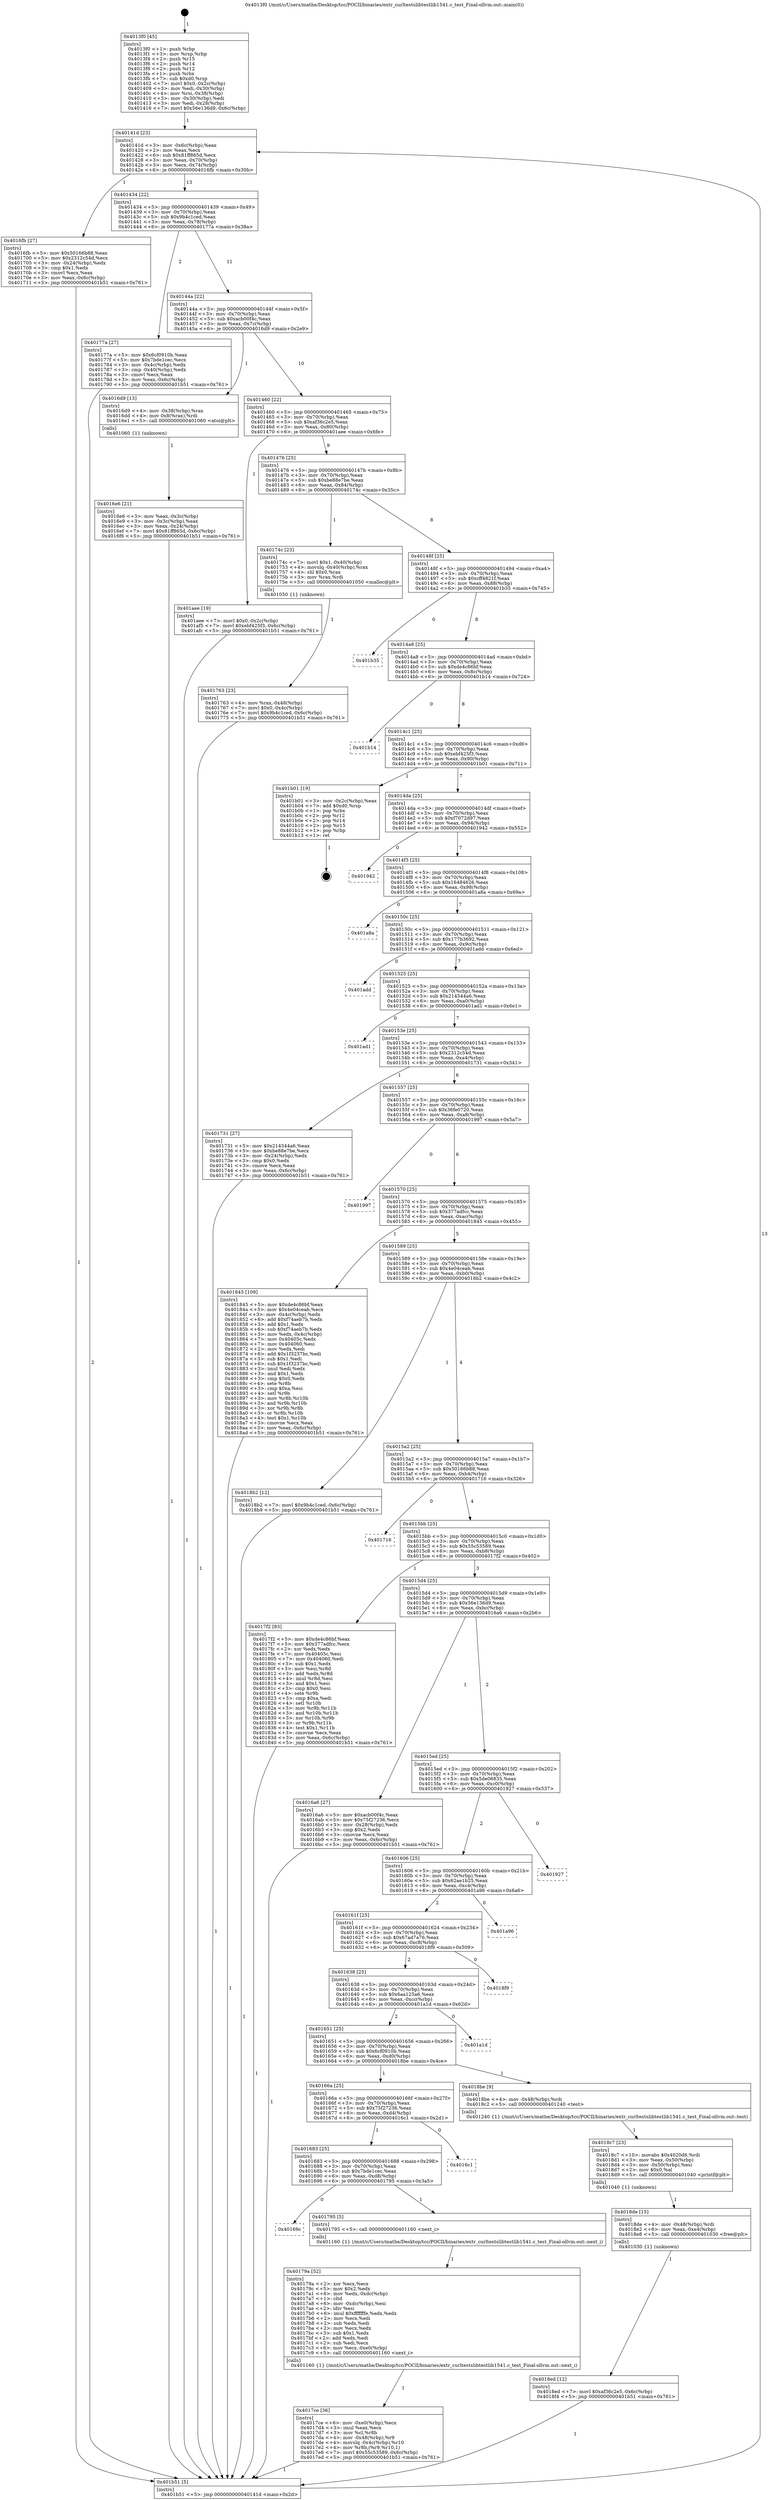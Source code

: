 digraph "0x4013f0" {
  label = "0x4013f0 (/mnt/c/Users/mathe/Desktop/tcc/POCII/binaries/extr_curltestslibtestlib1541.c_test_Final-ollvm.out::main(0))"
  labelloc = "t"
  node[shape=record]

  Entry [label="",width=0.3,height=0.3,shape=circle,fillcolor=black,style=filled]
  "0x40141d" [label="{
     0x40141d [23]\l
     | [instrs]\l
     &nbsp;&nbsp;0x40141d \<+3\>: mov -0x6c(%rbp),%eax\l
     &nbsp;&nbsp;0x401420 \<+2\>: mov %eax,%ecx\l
     &nbsp;&nbsp;0x401422 \<+6\>: sub $0x81ff865d,%ecx\l
     &nbsp;&nbsp;0x401428 \<+3\>: mov %eax,-0x70(%rbp)\l
     &nbsp;&nbsp;0x40142b \<+3\>: mov %ecx,-0x74(%rbp)\l
     &nbsp;&nbsp;0x40142e \<+6\>: je 00000000004016fb \<main+0x30b\>\l
  }"]
  "0x4016fb" [label="{
     0x4016fb [27]\l
     | [instrs]\l
     &nbsp;&nbsp;0x4016fb \<+5\>: mov $0x50166b88,%eax\l
     &nbsp;&nbsp;0x401700 \<+5\>: mov $0x2312c54d,%ecx\l
     &nbsp;&nbsp;0x401705 \<+3\>: mov -0x24(%rbp),%edx\l
     &nbsp;&nbsp;0x401708 \<+3\>: cmp $0x1,%edx\l
     &nbsp;&nbsp;0x40170b \<+3\>: cmovl %ecx,%eax\l
     &nbsp;&nbsp;0x40170e \<+3\>: mov %eax,-0x6c(%rbp)\l
     &nbsp;&nbsp;0x401711 \<+5\>: jmp 0000000000401b51 \<main+0x761\>\l
  }"]
  "0x401434" [label="{
     0x401434 [22]\l
     | [instrs]\l
     &nbsp;&nbsp;0x401434 \<+5\>: jmp 0000000000401439 \<main+0x49\>\l
     &nbsp;&nbsp;0x401439 \<+3\>: mov -0x70(%rbp),%eax\l
     &nbsp;&nbsp;0x40143c \<+5\>: sub $0x9b4c1ced,%eax\l
     &nbsp;&nbsp;0x401441 \<+3\>: mov %eax,-0x78(%rbp)\l
     &nbsp;&nbsp;0x401444 \<+6\>: je 000000000040177a \<main+0x38a\>\l
  }"]
  Exit [label="",width=0.3,height=0.3,shape=circle,fillcolor=black,style=filled,peripheries=2]
  "0x40177a" [label="{
     0x40177a [27]\l
     | [instrs]\l
     &nbsp;&nbsp;0x40177a \<+5\>: mov $0x6cf0910b,%eax\l
     &nbsp;&nbsp;0x40177f \<+5\>: mov $0x7bde1cec,%ecx\l
     &nbsp;&nbsp;0x401784 \<+3\>: mov -0x4c(%rbp),%edx\l
     &nbsp;&nbsp;0x401787 \<+3\>: cmp -0x40(%rbp),%edx\l
     &nbsp;&nbsp;0x40178a \<+3\>: cmovl %ecx,%eax\l
     &nbsp;&nbsp;0x40178d \<+3\>: mov %eax,-0x6c(%rbp)\l
     &nbsp;&nbsp;0x401790 \<+5\>: jmp 0000000000401b51 \<main+0x761\>\l
  }"]
  "0x40144a" [label="{
     0x40144a [22]\l
     | [instrs]\l
     &nbsp;&nbsp;0x40144a \<+5\>: jmp 000000000040144f \<main+0x5f\>\l
     &nbsp;&nbsp;0x40144f \<+3\>: mov -0x70(%rbp),%eax\l
     &nbsp;&nbsp;0x401452 \<+5\>: sub $0xacb00f4c,%eax\l
     &nbsp;&nbsp;0x401457 \<+3\>: mov %eax,-0x7c(%rbp)\l
     &nbsp;&nbsp;0x40145a \<+6\>: je 00000000004016d9 \<main+0x2e9\>\l
  }"]
  "0x4018ed" [label="{
     0x4018ed [12]\l
     | [instrs]\l
     &nbsp;&nbsp;0x4018ed \<+7\>: movl $0xaf36c2e5,-0x6c(%rbp)\l
     &nbsp;&nbsp;0x4018f4 \<+5\>: jmp 0000000000401b51 \<main+0x761\>\l
  }"]
  "0x4016d9" [label="{
     0x4016d9 [13]\l
     | [instrs]\l
     &nbsp;&nbsp;0x4016d9 \<+4\>: mov -0x38(%rbp),%rax\l
     &nbsp;&nbsp;0x4016dd \<+4\>: mov 0x8(%rax),%rdi\l
     &nbsp;&nbsp;0x4016e1 \<+5\>: call 0000000000401060 \<atoi@plt\>\l
     | [calls]\l
     &nbsp;&nbsp;0x401060 \{1\} (unknown)\l
  }"]
  "0x401460" [label="{
     0x401460 [22]\l
     | [instrs]\l
     &nbsp;&nbsp;0x401460 \<+5\>: jmp 0000000000401465 \<main+0x75\>\l
     &nbsp;&nbsp;0x401465 \<+3\>: mov -0x70(%rbp),%eax\l
     &nbsp;&nbsp;0x401468 \<+5\>: sub $0xaf36c2e5,%eax\l
     &nbsp;&nbsp;0x40146d \<+3\>: mov %eax,-0x80(%rbp)\l
     &nbsp;&nbsp;0x401470 \<+6\>: je 0000000000401aee \<main+0x6fe\>\l
  }"]
  "0x4018de" [label="{
     0x4018de [15]\l
     | [instrs]\l
     &nbsp;&nbsp;0x4018de \<+4\>: mov -0x48(%rbp),%rdi\l
     &nbsp;&nbsp;0x4018e2 \<+6\>: mov %eax,-0xe4(%rbp)\l
     &nbsp;&nbsp;0x4018e8 \<+5\>: call 0000000000401030 \<free@plt\>\l
     | [calls]\l
     &nbsp;&nbsp;0x401030 \{1\} (unknown)\l
  }"]
  "0x401aee" [label="{
     0x401aee [19]\l
     | [instrs]\l
     &nbsp;&nbsp;0x401aee \<+7\>: movl $0x0,-0x2c(%rbp)\l
     &nbsp;&nbsp;0x401af5 \<+7\>: movl $0xebf425f3,-0x6c(%rbp)\l
     &nbsp;&nbsp;0x401afc \<+5\>: jmp 0000000000401b51 \<main+0x761\>\l
  }"]
  "0x401476" [label="{
     0x401476 [25]\l
     | [instrs]\l
     &nbsp;&nbsp;0x401476 \<+5\>: jmp 000000000040147b \<main+0x8b\>\l
     &nbsp;&nbsp;0x40147b \<+3\>: mov -0x70(%rbp),%eax\l
     &nbsp;&nbsp;0x40147e \<+5\>: sub $0xbe88e7be,%eax\l
     &nbsp;&nbsp;0x401483 \<+6\>: mov %eax,-0x84(%rbp)\l
     &nbsp;&nbsp;0x401489 \<+6\>: je 000000000040174c \<main+0x35c\>\l
  }"]
  "0x4018c7" [label="{
     0x4018c7 [23]\l
     | [instrs]\l
     &nbsp;&nbsp;0x4018c7 \<+10\>: movabs $0x4020d6,%rdi\l
     &nbsp;&nbsp;0x4018d1 \<+3\>: mov %eax,-0x50(%rbp)\l
     &nbsp;&nbsp;0x4018d4 \<+3\>: mov -0x50(%rbp),%esi\l
     &nbsp;&nbsp;0x4018d7 \<+2\>: mov $0x0,%al\l
     &nbsp;&nbsp;0x4018d9 \<+5\>: call 0000000000401040 \<printf@plt\>\l
     | [calls]\l
     &nbsp;&nbsp;0x401040 \{1\} (unknown)\l
  }"]
  "0x40174c" [label="{
     0x40174c [23]\l
     | [instrs]\l
     &nbsp;&nbsp;0x40174c \<+7\>: movl $0x1,-0x40(%rbp)\l
     &nbsp;&nbsp;0x401753 \<+4\>: movslq -0x40(%rbp),%rax\l
     &nbsp;&nbsp;0x401757 \<+4\>: shl $0x0,%rax\l
     &nbsp;&nbsp;0x40175b \<+3\>: mov %rax,%rdi\l
     &nbsp;&nbsp;0x40175e \<+5\>: call 0000000000401050 \<malloc@plt\>\l
     | [calls]\l
     &nbsp;&nbsp;0x401050 \{1\} (unknown)\l
  }"]
  "0x40148f" [label="{
     0x40148f [25]\l
     | [instrs]\l
     &nbsp;&nbsp;0x40148f \<+5\>: jmp 0000000000401494 \<main+0xa4\>\l
     &nbsp;&nbsp;0x401494 \<+3\>: mov -0x70(%rbp),%eax\l
     &nbsp;&nbsp;0x401497 \<+5\>: sub $0xcff4821f,%eax\l
     &nbsp;&nbsp;0x40149c \<+6\>: mov %eax,-0x88(%rbp)\l
     &nbsp;&nbsp;0x4014a2 \<+6\>: je 0000000000401b35 \<main+0x745\>\l
  }"]
  "0x4017ce" [label="{
     0x4017ce [36]\l
     | [instrs]\l
     &nbsp;&nbsp;0x4017ce \<+6\>: mov -0xe0(%rbp),%ecx\l
     &nbsp;&nbsp;0x4017d4 \<+3\>: imul %eax,%ecx\l
     &nbsp;&nbsp;0x4017d7 \<+3\>: mov %cl,%r8b\l
     &nbsp;&nbsp;0x4017da \<+4\>: mov -0x48(%rbp),%r9\l
     &nbsp;&nbsp;0x4017de \<+4\>: movslq -0x4c(%rbp),%r10\l
     &nbsp;&nbsp;0x4017e2 \<+4\>: mov %r8b,(%r9,%r10,1)\l
     &nbsp;&nbsp;0x4017e6 \<+7\>: movl $0x55c53589,-0x6c(%rbp)\l
     &nbsp;&nbsp;0x4017ed \<+5\>: jmp 0000000000401b51 \<main+0x761\>\l
  }"]
  "0x401b35" [label="{
     0x401b35\l
  }", style=dashed]
  "0x4014a8" [label="{
     0x4014a8 [25]\l
     | [instrs]\l
     &nbsp;&nbsp;0x4014a8 \<+5\>: jmp 00000000004014ad \<main+0xbd\>\l
     &nbsp;&nbsp;0x4014ad \<+3\>: mov -0x70(%rbp),%eax\l
     &nbsp;&nbsp;0x4014b0 \<+5\>: sub $0xde4c86bf,%eax\l
     &nbsp;&nbsp;0x4014b5 \<+6\>: mov %eax,-0x8c(%rbp)\l
     &nbsp;&nbsp;0x4014bb \<+6\>: je 0000000000401b14 \<main+0x724\>\l
  }"]
  "0x40179a" [label="{
     0x40179a [52]\l
     | [instrs]\l
     &nbsp;&nbsp;0x40179a \<+2\>: xor %ecx,%ecx\l
     &nbsp;&nbsp;0x40179c \<+5\>: mov $0x2,%edx\l
     &nbsp;&nbsp;0x4017a1 \<+6\>: mov %edx,-0xdc(%rbp)\l
     &nbsp;&nbsp;0x4017a7 \<+1\>: cltd\l
     &nbsp;&nbsp;0x4017a8 \<+6\>: mov -0xdc(%rbp),%esi\l
     &nbsp;&nbsp;0x4017ae \<+2\>: idiv %esi\l
     &nbsp;&nbsp;0x4017b0 \<+6\>: imul $0xfffffffe,%edx,%edx\l
     &nbsp;&nbsp;0x4017b6 \<+2\>: mov %ecx,%edi\l
     &nbsp;&nbsp;0x4017b8 \<+2\>: sub %edx,%edi\l
     &nbsp;&nbsp;0x4017ba \<+2\>: mov %ecx,%edx\l
     &nbsp;&nbsp;0x4017bc \<+3\>: sub $0x1,%edx\l
     &nbsp;&nbsp;0x4017bf \<+2\>: add %edx,%edi\l
     &nbsp;&nbsp;0x4017c1 \<+2\>: sub %edi,%ecx\l
     &nbsp;&nbsp;0x4017c3 \<+6\>: mov %ecx,-0xe0(%rbp)\l
     &nbsp;&nbsp;0x4017c9 \<+5\>: call 0000000000401160 \<next_i\>\l
     | [calls]\l
     &nbsp;&nbsp;0x401160 \{1\} (/mnt/c/Users/mathe/Desktop/tcc/POCII/binaries/extr_curltestslibtestlib1541.c_test_Final-ollvm.out::next_i)\l
  }"]
  "0x401b14" [label="{
     0x401b14\l
  }", style=dashed]
  "0x4014c1" [label="{
     0x4014c1 [25]\l
     | [instrs]\l
     &nbsp;&nbsp;0x4014c1 \<+5\>: jmp 00000000004014c6 \<main+0xd6\>\l
     &nbsp;&nbsp;0x4014c6 \<+3\>: mov -0x70(%rbp),%eax\l
     &nbsp;&nbsp;0x4014c9 \<+5\>: sub $0xebf425f3,%eax\l
     &nbsp;&nbsp;0x4014ce \<+6\>: mov %eax,-0x90(%rbp)\l
     &nbsp;&nbsp;0x4014d4 \<+6\>: je 0000000000401b01 \<main+0x711\>\l
  }"]
  "0x40169c" [label="{
     0x40169c\l
  }", style=dashed]
  "0x401b01" [label="{
     0x401b01 [19]\l
     | [instrs]\l
     &nbsp;&nbsp;0x401b01 \<+3\>: mov -0x2c(%rbp),%eax\l
     &nbsp;&nbsp;0x401b04 \<+7\>: add $0xd0,%rsp\l
     &nbsp;&nbsp;0x401b0b \<+1\>: pop %rbx\l
     &nbsp;&nbsp;0x401b0c \<+2\>: pop %r12\l
     &nbsp;&nbsp;0x401b0e \<+2\>: pop %r14\l
     &nbsp;&nbsp;0x401b10 \<+2\>: pop %r15\l
     &nbsp;&nbsp;0x401b12 \<+1\>: pop %rbp\l
     &nbsp;&nbsp;0x401b13 \<+1\>: ret\l
  }"]
  "0x4014da" [label="{
     0x4014da [25]\l
     | [instrs]\l
     &nbsp;&nbsp;0x4014da \<+5\>: jmp 00000000004014df \<main+0xef\>\l
     &nbsp;&nbsp;0x4014df \<+3\>: mov -0x70(%rbp),%eax\l
     &nbsp;&nbsp;0x4014e2 \<+5\>: sub $0xf7072d97,%eax\l
     &nbsp;&nbsp;0x4014e7 \<+6\>: mov %eax,-0x94(%rbp)\l
     &nbsp;&nbsp;0x4014ed \<+6\>: je 0000000000401942 \<main+0x552\>\l
  }"]
  "0x401795" [label="{
     0x401795 [5]\l
     | [instrs]\l
     &nbsp;&nbsp;0x401795 \<+5\>: call 0000000000401160 \<next_i\>\l
     | [calls]\l
     &nbsp;&nbsp;0x401160 \{1\} (/mnt/c/Users/mathe/Desktop/tcc/POCII/binaries/extr_curltestslibtestlib1541.c_test_Final-ollvm.out::next_i)\l
  }"]
  "0x401942" [label="{
     0x401942\l
  }", style=dashed]
  "0x4014f3" [label="{
     0x4014f3 [25]\l
     | [instrs]\l
     &nbsp;&nbsp;0x4014f3 \<+5\>: jmp 00000000004014f8 \<main+0x108\>\l
     &nbsp;&nbsp;0x4014f8 \<+3\>: mov -0x70(%rbp),%eax\l
     &nbsp;&nbsp;0x4014fb \<+5\>: sub $0x16484626,%eax\l
     &nbsp;&nbsp;0x401500 \<+6\>: mov %eax,-0x98(%rbp)\l
     &nbsp;&nbsp;0x401506 \<+6\>: je 0000000000401a8a \<main+0x69a\>\l
  }"]
  "0x401683" [label="{
     0x401683 [25]\l
     | [instrs]\l
     &nbsp;&nbsp;0x401683 \<+5\>: jmp 0000000000401688 \<main+0x298\>\l
     &nbsp;&nbsp;0x401688 \<+3\>: mov -0x70(%rbp),%eax\l
     &nbsp;&nbsp;0x40168b \<+5\>: sub $0x7bde1cec,%eax\l
     &nbsp;&nbsp;0x401690 \<+6\>: mov %eax,-0xd8(%rbp)\l
     &nbsp;&nbsp;0x401696 \<+6\>: je 0000000000401795 \<main+0x3a5\>\l
  }"]
  "0x401a8a" [label="{
     0x401a8a\l
  }", style=dashed]
  "0x40150c" [label="{
     0x40150c [25]\l
     | [instrs]\l
     &nbsp;&nbsp;0x40150c \<+5\>: jmp 0000000000401511 \<main+0x121\>\l
     &nbsp;&nbsp;0x401511 \<+3\>: mov -0x70(%rbp),%eax\l
     &nbsp;&nbsp;0x401514 \<+5\>: sub $0x177b3692,%eax\l
     &nbsp;&nbsp;0x401519 \<+6\>: mov %eax,-0x9c(%rbp)\l
     &nbsp;&nbsp;0x40151f \<+6\>: je 0000000000401add \<main+0x6ed\>\l
  }"]
  "0x4016c1" [label="{
     0x4016c1\l
  }", style=dashed]
  "0x401add" [label="{
     0x401add\l
  }", style=dashed]
  "0x401525" [label="{
     0x401525 [25]\l
     | [instrs]\l
     &nbsp;&nbsp;0x401525 \<+5\>: jmp 000000000040152a \<main+0x13a\>\l
     &nbsp;&nbsp;0x40152a \<+3\>: mov -0x70(%rbp),%eax\l
     &nbsp;&nbsp;0x40152d \<+5\>: sub $0x214544a6,%eax\l
     &nbsp;&nbsp;0x401532 \<+6\>: mov %eax,-0xa0(%rbp)\l
     &nbsp;&nbsp;0x401538 \<+6\>: je 0000000000401ad1 \<main+0x6e1\>\l
  }"]
  "0x40166a" [label="{
     0x40166a [25]\l
     | [instrs]\l
     &nbsp;&nbsp;0x40166a \<+5\>: jmp 000000000040166f \<main+0x27f\>\l
     &nbsp;&nbsp;0x40166f \<+3\>: mov -0x70(%rbp),%eax\l
     &nbsp;&nbsp;0x401672 \<+5\>: sub $0x75f27236,%eax\l
     &nbsp;&nbsp;0x401677 \<+6\>: mov %eax,-0xd4(%rbp)\l
     &nbsp;&nbsp;0x40167d \<+6\>: je 00000000004016c1 \<main+0x2d1\>\l
  }"]
  "0x401ad1" [label="{
     0x401ad1\l
  }", style=dashed]
  "0x40153e" [label="{
     0x40153e [25]\l
     | [instrs]\l
     &nbsp;&nbsp;0x40153e \<+5\>: jmp 0000000000401543 \<main+0x153\>\l
     &nbsp;&nbsp;0x401543 \<+3\>: mov -0x70(%rbp),%eax\l
     &nbsp;&nbsp;0x401546 \<+5\>: sub $0x2312c54d,%eax\l
     &nbsp;&nbsp;0x40154b \<+6\>: mov %eax,-0xa4(%rbp)\l
     &nbsp;&nbsp;0x401551 \<+6\>: je 0000000000401731 \<main+0x341\>\l
  }"]
  "0x4018be" [label="{
     0x4018be [9]\l
     | [instrs]\l
     &nbsp;&nbsp;0x4018be \<+4\>: mov -0x48(%rbp),%rdi\l
     &nbsp;&nbsp;0x4018c2 \<+5\>: call 0000000000401240 \<test\>\l
     | [calls]\l
     &nbsp;&nbsp;0x401240 \{1\} (/mnt/c/Users/mathe/Desktop/tcc/POCII/binaries/extr_curltestslibtestlib1541.c_test_Final-ollvm.out::test)\l
  }"]
  "0x401731" [label="{
     0x401731 [27]\l
     | [instrs]\l
     &nbsp;&nbsp;0x401731 \<+5\>: mov $0x214544a6,%eax\l
     &nbsp;&nbsp;0x401736 \<+5\>: mov $0xbe88e7be,%ecx\l
     &nbsp;&nbsp;0x40173b \<+3\>: mov -0x24(%rbp),%edx\l
     &nbsp;&nbsp;0x40173e \<+3\>: cmp $0x0,%edx\l
     &nbsp;&nbsp;0x401741 \<+3\>: cmove %ecx,%eax\l
     &nbsp;&nbsp;0x401744 \<+3\>: mov %eax,-0x6c(%rbp)\l
     &nbsp;&nbsp;0x401747 \<+5\>: jmp 0000000000401b51 \<main+0x761\>\l
  }"]
  "0x401557" [label="{
     0x401557 [25]\l
     | [instrs]\l
     &nbsp;&nbsp;0x401557 \<+5\>: jmp 000000000040155c \<main+0x16c\>\l
     &nbsp;&nbsp;0x40155c \<+3\>: mov -0x70(%rbp),%eax\l
     &nbsp;&nbsp;0x40155f \<+5\>: sub $0x36fe0720,%eax\l
     &nbsp;&nbsp;0x401564 \<+6\>: mov %eax,-0xa8(%rbp)\l
     &nbsp;&nbsp;0x40156a \<+6\>: je 0000000000401997 \<main+0x5a7\>\l
  }"]
  "0x401651" [label="{
     0x401651 [25]\l
     | [instrs]\l
     &nbsp;&nbsp;0x401651 \<+5\>: jmp 0000000000401656 \<main+0x266\>\l
     &nbsp;&nbsp;0x401656 \<+3\>: mov -0x70(%rbp),%eax\l
     &nbsp;&nbsp;0x401659 \<+5\>: sub $0x6cf0910b,%eax\l
     &nbsp;&nbsp;0x40165e \<+6\>: mov %eax,-0xd0(%rbp)\l
     &nbsp;&nbsp;0x401664 \<+6\>: je 00000000004018be \<main+0x4ce\>\l
  }"]
  "0x401997" [label="{
     0x401997\l
  }", style=dashed]
  "0x401570" [label="{
     0x401570 [25]\l
     | [instrs]\l
     &nbsp;&nbsp;0x401570 \<+5\>: jmp 0000000000401575 \<main+0x185\>\l
     &nbsp;&nbsp;0x401575 \<+3\>: mov -0x70(%rbp),%eax\l
     &nbsp;&nbsp;0x401578 \<+5\>: sub $0x377adfcc,%eax\l
     &nbsp;&nbsp;0x40157d \<+6\>: mov %eax,-0xac(%rbp)\l
     &nbsp;&nbsp;0x401583 \<+6\>: je 0000000000401845 \<main+0x455\>\l
  }"]
  "0x401a1d" [label="{
     0x401a1d\l
  }", style=dashed]
  "0x401845" [label="{
     0x401845 [109]\l
     | [instrs]\l
     &nbsp;&nbsp;0x401845 \<+5\>: mov $0xde4c86bf,%eax\l
     &nbsp;&nbsp;0x40184a \<+5\>: mov $0x4e04ceab,%ecx\l
     &nbsp;&nbsp;0x40184f \<+3\>: mov -0x4c(%rbp),%edx\l
     &nbsp;&nbsp;0x401852 \<+6\>: add $0xf74aeb7b,%edx\l
     &nbsp;&nbsp;0x401858 \<+3\>: add $0x1,%edx\l
     &nbsp;&nbsp;0x40185b \<+6\>: sub $0xf74aeb7b,%edx\l
     &nbsp;&nbsp;0x401861 \<+3\>: mov %edx,-0x4c(%rbp)\l
     &nbsp;&nbsp;0x401864 \<+7\>: mov 0x40405c,%edx\l
     &nbsp;&nbsp;0x40186b \<+7\>: mov 0x404060,%esi\l
     &nbsp;&nbsp;0x401872 \<+2\>: mov %edx,%edi\l
     &nbsp;&nbsp;0x401874 \<+6\>: add $0x1f3237bc,%edi\l
     &nbsp;&nbsp;0x40187a \<+3\>: sub $0x1,%edi\l
     &nbsp;&nbsp;0x40187d \<+6\>: sub $0x1f3237bc,%edi\l
     &nbsp;&nbsp;0x401883 \<+3\>: imul %edi,%edx\l
     &nbsp;&nbsp;0x401886 \<+3\>: and $0x1,%edx\l
     &nbsp;&nbsp;0x401889 \<+3\>: cmp $0x0,%edx\l
     &nbsp;&nbsp;0x40188c \<+4\>: sete %r8b\l
     &nbsp;&nbsp;0x401890 \<+3\>: cmp $0xa,%esi\l
     &nbsp;&nbsp;0x401893 \<+4\>: setl %r9b\l
     &nbsp;&nbsp;0x401897 \<+3\>: mov %r8b,%r10b\l
     &nbsp;&nbsp;0x40189a \<+3\>: and %r9b,%r10b\l
     &nbsp;&nbsp;0x40189d \<+3\>: xor %r9b,%r8b\l
     &nbsp;&nbsp;0x4018a0 \<+3\>: or %r8b,%r10b\l
     &nbsp;&nbsp;0x4018a3 \<+4\>: test $0x1,%r10b\l
     &nbsp;&nbsp;0x4018a7 \<+3\>: cmovne %ecx,%eax\l
     &nbsp;&nbsp;0x4018aa \<+3\>: mov %eax,-0x6c(%rbp)\l
     &nbsp;&nbsp;0x4018ad \<+5\>: jmp 0000000000401b51 \<main+0x761\>\l
  }"]
  "0x401589" [label="{
     0x401589 [25]\l
     | [instrs]\l
     &nbsp;&nbsp;0x401589 \<+5\>: jmp 000000000040158e \<main+0x19e\>\l
     &nbsp;&nbsp;0x40158e \<+3\>: mov -0x70(%rbp),%eax\l
     &nbsp;&nbsp;0x401591 \<+5\>: sub $0x4e04ceab,%eax\l
     &nbsp;&nbsp;0x401596 \<+6\>: mov %eax,-0xb0(%rbp)\l
     &nbsp;&nbsp;0x40159c \<+6\>: je 00000000004018b2 \<main+0x4c2\>\l
  }"]
  "0x401638" [label="{
     0x401638 [25]\l
     | [instrs]\l
     &nbsp;&nbsp;0x401638 \<+5\>: jmp 000000000040163d \<main+0x24d\>\l
     &nbsp;&nbsp;0x40163d \<+3\>: mov -0x70(%rbp),%eax\l
     &nbsp;&nbsp;0x401640 \<+5\>: sub $0x6aa125a6,%eax\l
     &nbsp;&nbsp;0x401645 \<+6\>: mov %eax,-0xcc(%rbp)\l
     &nbsp;&nbsp;0x40164b \<+6\>: je 0000000000401a1d \<main+0x62d\>\l
  }"]
  "0x4018b2" [label="{
     0x4018b2 [12]\l
     | [instrs]\l
     &nbsp;&nbsp;0x4018b2 \<+7\>: movl $0x9b4c1ced,-0x6c(%rbp)\l
     &nbsp;&nbsp;0x4018b9 \<+5\>: jmp 0000000000401b51 \<main+0x761\>\l
  }"]
  "0x4015a2" [label="{
     0x4015a2 [25]\l
     | [instrs]\l
     &nbsp;&nbsp;0x4015a2 \<+5\>: jmp 00000000004015a7 \<main+0x1b7\>\l
     &nbsp;&nbsp;0x4015a7 \<+3\>: mov -0x70(%rbp),%eax\l
     &nbsp;&nbsp;0x4015aa \<+5\>: sub $0x50166b88,%eax\l
     &nbsp;&nbsp;0x4015af \<+6\>: mov %eax,-0xb4(%rbp)\l
     &nbsp;&nbsp;0x4015b5 \<+6\>: je 0000000000401716 \<main+0x326\>\l
  }"]
  "0x4018f9" [label="{
     0x4018f9\l
  }", style=dashed]
  "0x401716" [label="{
     0x401716\l
  }", style=dashed]
  "0x4015bb" [label="{
     0x4015bb [25]\l
     | [instrs]\l
     &nbsp;&nbsp;0x4015bb \<+5\>: jmp 00000000004015c0 \<main+0x1d0\>\l
     &nbsp;&nbsp;0x4015c0 \<+3\>: mov -0x70(%rbp),%eax\l
     &nbsp;&nbsp;0x4015c3 \<+5\>: sub $0x55c53589,%eax\l
     &nbsp;&nbsp;0x4015c8 \<+6\>: mov %eax,-0xb8(%rbp)\l
     &nbsp;&nbsp;0x4015ce \<+6\>: je 00000000004017f2 \<main+0x402\>\l
  }"]
  "0x40161f" [label="{
     0x40161f [25]\l
     | [instrs]\l
     &nbsp;&nbsp;0x40161f \<+5\>: jmp 0000000000401624 \<main+0x234\>\l
     &nbsp;&nbsp;0x401624 \<+3\>: mov -0x70(%rbp),%eax\l
     &nbsp;&nbsp;0x401627 \<+5\>: sub $0x67ad7a76,%eax\l
     &nbsp;&nbsp;0x40162c \<+6\>: mov %eax,-0xc8(%rbp)\l
     &nbsp;&nbsp;0x401632 \<+6\>: je 00000000004018f9 \<main+0x509\>\l
  }"]
  "0x4017f2" [label="{
     0x4017f2 [83]\l
     | [instrs]\l
     &nbsp;&nbsp;0x4017f2 \<+5\>: mov $0xde4c86bf,%eax\l
     &nbsp;&nbsp;0x4017f7 \<+5\>: mov $0x377adfcc,%ecx\l
     &nbsp;&nbsp;0x4017fc \<+2\>: xor %edx,%edx\l
     &nbsp;&nbsp;0x4017fe \<+7\>: mov 0x40405c,%esi\l
     &nbsp;&nbsp;0x401805 \<+7\>: mov 0x404060,%edi\l
     &nbsp;&nbsp;0x40180c \<+3\>: sub $0x1,%edx\l
     &nbsp;&nbsp;0x40180f \<+3\>: mov %esi,%r8d\l
     &nbsp;&nbsp;0x401812 \<+3\>: add %edx,%r8d\l
     &nbsp;&nbsp;0x401815 \<+4\>: imul %r8d,%esi\l
     &nbsp;&nbsp;0x401819 \<+3\>: and $0x1,%esi\l
     &nbsp;&nbsp;0x40181c \<+3\>: cmp $0x0,%esi\l
     &nbsp;&nbsp;0x40181f \<+4\>: sete %r9b\l
     &nbsp;&nbsp;0x401823 \<+3\>: cmp $0xa,%edi\l
     &nbsp;&nbsp;0x401826 \<+4\>: setl %r10b\l
     &nbsp;&nbsp;0x40182a \<+3\>: mov %r9b,%r11b\l
     &nbsp;&nbsp;0x40182d \<+3\>: and %r10b,%r11b\l
     &nbsp;&nbsp;0x401830 \<+3\>: xor %r10b,%r9b\l
     &nbsp;&nbsp;0x401833 \<+3\>: or %r9b,%r11b\l
     &nbsp;&nbsp;0x401836 \<+4\>: test $0x1,%r11b\l
     &nbsp;&nbsp;0x40183a \<+3\>: cmovne %ecx,%eax\l
     &nbsp;&nbsp;0x40183d \<+3\>: mov %eax,-0x6c(%rbp)\l
     &nbsp;&nbsp;0x401840 \<+5\>: jmp 0000000000401b51 \<main+0x761\>\l
  }"]
  "0x4015d4" [label="{
     0x4015d4 [25]\l
     | [instrs]\l
     &nbsp;&nbsp;0x4015d4 \<+5\>: jmp 00000000004015d9 \<main+0x1e9\>\l
     &nbsp;&nbsp;0x4015d9 \<+3\>: mov -0x70(%rbp),%eax\l
     &nbsp;&nbsp;0x4015dc \<+5\>: sub $0x56e136d9,%eax\l
     &nbsp;&nbsp;0x4015e1 \<+6\>: mov %eax,-0xbc(%rbp)\l
     &nbsp;&nbsp;0x4015e7 \<+6\>: je 00000000004016a6 \<main+0x2b6\>\l
  }"]
  "0x401a96" [label="{
     0x401a96\l
  }", style=dashed]
  "0x4016a6" [label="{
     0x4016a6 [27]\l
     | [instrs]\l
     &nbsp;&nbsp;0x4016a6 \<+5\>: mov $0xacb00f4c,%eax\l
     &nbsp;&nbsp;0x4016ab \<+5\>: mov $0x75f27236,%ecx\l
     &nbsp;&nbsp;0x4016b0 \<+3\>: mov -0x28(%rbp),%edx\l
     &nbsp;&nbsp;0x4016b3 \<+3\>: cmp $0x2,%edx\l
     &nbsp;&nbsp;0x4016b6 \<+3\>: cmovne %ecx,%eax\l
     &nbsp;&nbsp;0x4016b9 \<+3\>: mov %eax,-0x6c(%rbp)\l
     &nbsp;&nbsp;0x4016bc \<+5\>: jmp 0000000000401b51 \<main+0x761\>\l
  }"]
  "0x4015ed" [label="{
     0x4015ed [25]\l
     | [instrs]\l
     &nbsp;&nbsp;0x4015ed \<+5\>: jmp 00000000004015f2 \<main+0x202\>\l
     &nbsp;&nbsp;0x4015f2 \<+3\>: mov -0x70(%rbp),%eax\l
     &nbsp;&nbsp;0x4015f5 \<+5\>: sub $0x5de06835,%eax\l
     &nbsp;&nbsp;0x4015fa \<+6\>: mov %eax,-0xc0(%rbp)\l
     &nbsp;&nbsp;0x401600 \<+6\>: je 0000000000401927 \<main+0x537\>\l
  }"]
  "0x401b51" [label="{
     0x401b51 [5]\l
     | [instrs]\l
     &nbsp;&nbsp;0x401b51 \<+5\>: jmp 000000000040141d \<main+0x2d\>\l
  }"]
  "0x4013f0" [label="{
     0x4013f0 [45]\l
     | [instrs]\l
     &nbsp;&nbsp;0x4013f0 \<+1\>: push %rbp\l
     &nbsp;&nbsp;0x4013f1 \<+3\>: mov %rsp,%rbp\l
     &nbsp;&nbsp;0x4013f4 \<+2\>: push %r15\l
     &nbsp;&nbsp;0x4013f6 \<+2\>: push %r14\l
     &nbsp;&nbsp;0x4013f8 \<+2\>: push %r12\l
     &nbsp;&nbsp;0x4013fa \<+1\>: push %rbx\l
     &nbsp;&nbsp;0x4013fb \<+7\>: sub $0xd0,%rsp\l
     &nbsp;&nbsp;0x401402 \<+7\>: movl $0x0,-0x2c(%rbp)\l
     &nbsp;&nbsp;0x401409 \<+3\>: mov %edi,-0x30(%rbp)\l
     &nbsp;&nbsp;0x40140c \<+4\>: mov %rsi,-0x38(%rbp)\l
     &nbsp;&nbsp;0x401410 \<+3\>: mov -0x30(%rbp),%edi\l
     &nbsp;&nbsp;0x401413 \<+3\>: mov %edi,-0x28(%rbp)\l
     &nbsp;&nbsp;0x401416 \<+7\>: movl $0x56e136d9,-0x6c(%rbp)\l
  }"]
  "0x4016e6" [label="{
     0x4016e6 [21]\l
     | [instrs]\l
     &nbsp;&nbsp;0x4016e6 \<+3\>: mov %eax,-0x3c(%rbp)\l
     &nbsp;&nbsp;0x4016e9 \<+3\>: mov -0x3c(%rbp),%eax\l
     &nbsp;&nbsp;0x4016ec \<+3\>: mov %eax,-0x24(%rbp)\l
     &nbsp;&nbsp;0x4016ef \<+7\>: movl $0x81ff865d,-0x6c(%rbp)\l
     &nbsp;&nbsp;0x4016f6 \<+5\>: jmp 0000000000401b51 \<main+0x761\>\l
  }"]
  "0x401763" [label="{
     0x401763 [23]\l
     | [instrs]\l
     &nbsp;&nbsp;0x401763 \<+4\>: mov %rax,-0x48(%rbp)\l
     &nbsp;&nbsp;0x401767 \<+7\>: movl $0x0,-0x4c(%rbp)\l
     &nbsp;&nbsp;0x40176e \<+7\>: movl $0x9b4c1ced,-0x6c(%rbp)\l
     &nbsp;&nbsp;0x401775 \<+5\>: jmp 0000000000401b51 \<main+0x761\>\l
  }"]
  "0x401606" [label="{
     0x401606 [25]\l
     | [instrs]\l
     &nbsp;&nbsp;0x401606 \<+5\>: jmp 000000000040160b \<main+0x21b\>\l
     &nbsp;&nbsp;0x40160b \<+3\>: mov -0x70(%rbp),%eax\l
     &nbsp;&nbsp;0x40160e \<+5\>: sub $0x62ae1b25,%eax\l
     &nbsp;&nbsp;0x401613 \<+6\>: mov %eax,-0xc4(%rbp)\l
     &nbsp;&nbsp;0x401619 \<+6\>: je 0000000000401a96 \<main+0x6a6\>\l
  }"]
  "0x401927" [label="{
     0x401927\l
  }", style=dashed]
  Entry -> "0x4013f0" [label=" 1"]
  "0x40141d" -> "0x4016fb" [label=" 1"]
  "0x40141d" -> "0x401434" [label=" 13"]
  "0x401b01" -> Exit [label=" 1"]
  "0x401434" -> "0x40177a" [label=" 2"]
  "0x401434" -> "0x40144a" [label=" 11"]
  "0x401aee" -> "0x401b51" [label=" 1"]
  "0x40144a" -> "0x4016d9" [label=" 1"]
  "0x40144a" -> "0x401460" [label=" 10"]
  "0x4018ed" -> "0x401b51" [label=" 1"]
  "0x401460" -> "0x401aee" [label=" 1"]
  "0x401460" -> "0x401476" [label=" 9"]
  "0x4018de" -> "0x4018ed" [label=" 1"]
  "0x401476" -> "0x40174c" [label=" 1"]
  "0x401476" -> "0x40148f" [label=" 8"]
  "0x4018c7" -> "0x4018de" [label=" 1"]
  "0x40148f" -> "0x401b35" [label=" 0"]
  "0x40148f" -> "0x4014a8" [label=" 8"]
  "0x4018be" -> "0x4018c7" [label=" 1"]
  "0x4014a8" -> "0x401b14" [label=" 0"]
  "0x4014a8" -> "0x4014c1" [label=" 8"]
  "0x4018b2" -> "0x401b51" [label=" 1"]
  "0x4014c1" -> "0x401b01" [label=" 1"]
  "0x4014c1" -> "0x4014da" [label=" 7"]
  "0x401845" -> "0x401b51" [label=" 1"]
  "0x4014da" -> "0x401942" [label=" 0"]
  "0x4014da" -> "0x4014f3" [label=" 7"]
  "0x4017f2" -> "0x401b51" [label=" 1"]
  "0x4014f3" -> "0x401a8a" [label=" 0"]
  "0x4014f3" -> "0x40150c" [label=" 7"]
  "0x40179a" -> "0x4017ce" [label=" 1"]
  "0x40150c" -> "0x401add" [label=" 0"]
  "0x40150c" -> "0x401525" [label=" 7"]
  "0x401795" -> "0x40179a" [label=" 1"]
  "0x401525" -> "0x401ad1" [label=" 0"]
  "0x401525" -> "0x40153e" [label=" 7"]
  "0x401683" -> "0x401795" [label=" 1"]
  "0x40153e" -> "0x401731" [label=" 1"]
  "0x40153e" -> "0x401557" [label=" 6"]
  "0x4017ce" -> "0x401b51" [label=" 1"]
  "0x401557" -> "0x401997" [label=" 0"]
  "0x401557" -> "0x401570" [label=" 6"]
  "0x40166a" -> "0x4016c1" [label=" 0"]
  "0x401570" -> "0x401845" [label=" 1"]
  "0x401570" -> "0x401589" [label=" 5"]
  "0x401683" -> "0x40169c" [label=" 0"]
  "0x401589" -> "0x4018b2" [label=" 1"]
  "0x401589" -> "0x4015a2" [label=" 4"]
  "0x401651" -> "0x4018be" [label=" 1"]
  "0x4015a2" -> "0x401716" [label=" 0"]
  "0x4015a2" -> "0x4015bb" [label=" 4"]
  "0x40166a" -> "0x401683" [label=" 1"]
  "0x4015bb" -> "0x4017f2" [label=" 1"]
  "0x4015bb" -> "0x4015d4" [label=" 3"]
  "0x401638" -> "0x401a1d" [label=" 0"]
  "0x4015d4" -> "0x4016a6" [label=" 1"]
  "0x4015d4" -> "0x4015ed" [label=" 2"]
  "0x4016a6" -> "0x401b51" [label=" 1"]
  "0x4013f0" -> "0x40141d" [label=" 1"]
  "0x401b51" -> "0x40141d" [label=" 13"]
  "0x4016d9" -> "0x4016e6" [label=" 1"]
  "0x4016e6" -> "0x401b51" [label=" 1"]
  "0x4016fb" -> "0x401b51" [label=" 1"]
  "0x401731" -> "0x401b51" [label=" 1"]
  "0x40174c" -> "0x401763" [label=" 1"]
  "0x401763" -> "0x401b51" [label=" 1"]
  "0x40177a" -> "0x401b51" [label=" 2"]
  "0x401651" -> "0x40166a" [label=" 1"]
  "0x4015ed" -> "0x401927" [label=" 0"]
  "0x4015ed" -> "0x401606" [label=" 2"]
  "0x40161f" -> "0x401638" [label=" 2"]
  "0x401606" -> "0x401a96" [label=" 0"]
  "0x401606" -> "0x40161f" [label=" 2"]
  "0x401638" -> "0x401651" [label=" 2"]
  "0x40161f" -> "0x4018f9" [label=" 0"]
}
